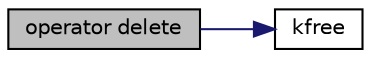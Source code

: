 digraph "operator delete"
{
 // LATEX_PDF_SIZE
  edge [fontname="Helvetica",fontsize="10",labelfontname="Helvetica",labelfontsize="10"];
  node [fontname="Helvetica",fontsize="10",shape=record];
  rankdir="LR";
  Node1 [label="operator delete",height=0.2,width=0.4,color="black", fillcolor="grey75", style="filled", fontcolor="black",tooltip=" "];
  Node1 -> Node2 [color="midnightblue",fontsize="10",style="solid",fontname="Helvetica"];
  Node2 [label="kfree",height=0.2,width=0.4,color="black", fillcolor="white", style="filled",URL="$kmalloc_8h.html#aaa9ed6886459604cf73ccdbf6410e487",tooltip=" "];
}
